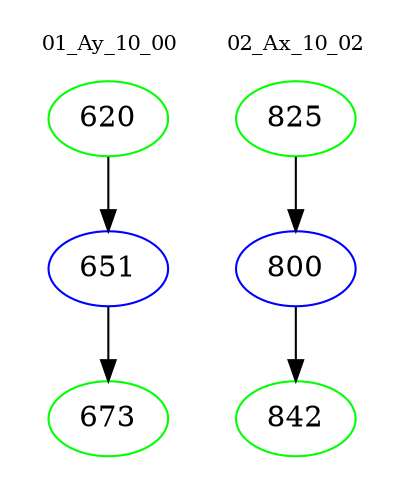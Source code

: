 digraph{
subgraph cluster_0 {
color = white
label = "01_Ay_10_00";
fontsize=10;
T0_620 [label="620", color="green"]
T0_620 -> T0_651 [color="black"]
T0_651 [label="651", color="blue"]
T0_651 -> T0_673 [color="black"]
T0_673 [label="673", color="green"]
}
subgraph cluster_1 {
color = white
label = "02_Ax_10_02";
fontsize=10;
T1_825 [label="825", color="green"]
T1_825 -> T1_800 [color="black"]
T1_800 [label="800", color="blue"]
T1_800 -> T1_842 [color="black"]
T1_842 [label="842", color="green"]
}
}
